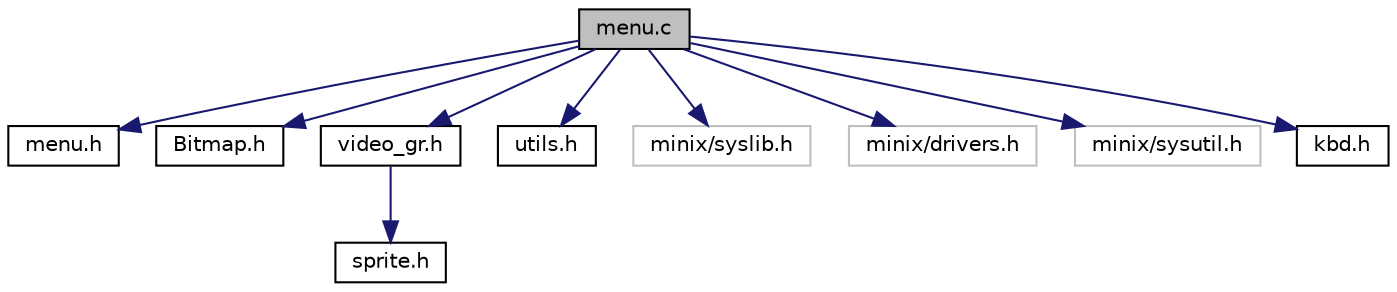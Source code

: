 digraph "menu.c"
{
  edge [fontname="Helvetica",fontsize="10",labelfontname="Helvetica",labelfontsize="10"];
  node [fontname="Helvetica",fontsize="10",shape=record];
  Node0 [label="menu.c",height=0.2,width=0.4,color="black", fillcolor="grey75", style="filled", fontcolor="black"];
  Node0 -> Node1 [color="midnightblue",fontsize="10",style="solid",fontname="Helvetica"];
  Node1 [label="menu.h",height=0.2,width=0.4,color="black", fillcolor="white", style="filled",URL="$menu_8h.html"];
  Node0 -> Node2 [color="midnightblue",fontsize="10",style="solid",fontname="Helvetica"];
  Node2 [label="Bitmap.h",height=0.2,width=0.4,color="black", fillcolor="white", style="filled",URL="$_bitmap_8h.html"];
  Node0 -> Node3 [color="midnightblue",fontsize="10",style="solid",fontname="Helvetica"];
  Node3 [label="video_gr.h",height=0.2,width=0.4,color="black", fillcolor="white", style="filled",URL="$video__gr_8h.html"];
  Node3 -> Node4 [color="midnightblue",fontsize="10",style="solid",fontname="Helvetica"];
  Node4 [label="sprite.h",height=0.2,width=0.4,color="black", fillcolor="white", style="filled",URL="$sprite_8h.html"];
  Node0 -> Node5 [color="midnightblue",fontsize="10",style="solid",fontname="Helvetica"];
  Node5 [label="utils.h",height=0.2,width=0.4,color="black", fillcolor="white", style="filled",URL="$utils_8h.html"];
  Node0 -> Node6 [color="midnightblue",fontsize="10",style="solid",fontname="Helvetica"];
  Node6 [label="minix/syslib.h",height=0.2,width=0.4,color="grey75", fillcolor="white", style="filled"];
  Node0 -> Node7 [color="midnightblue",fontsize="10",style="solid",fontname="Helvetica"];
  Node7 [label="minix/drivers.h",height=0.2,width=0.4,color="grey75", fillcolor="white", style="filled"];
  Node0 -> Node8 [color="midnightblue",fontsize="10",style="solid",fontname="Helvetica"];
  Node8 [label="minix/sysutil.h",height=0.2,width=0.4,color="grey75", fillcolor="white", style="filled"];
  Node0 -> Node9 [color="midnightblue",fontsize="10",style="solid",fontname="Helvetica"];
  Node9 [label="kbd.h",height=0.2,width=0.4,color="black", fillcolor="white", style="filled",URL="$kbd_8h.html"];
}

